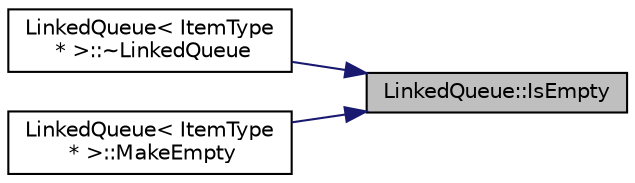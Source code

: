 digraph "LinkedQueue::IsEmpty"
{
 // LATEX_PDF_SIZE
  edge [fontname="Helvetica",fontsize="10",labelfontname="Helvetica",labelfontsize="10"];
  node [fontname="Helvetica",fontsize="10",shape=record];
  rankdir="RL";
  Node60 [label="LinkedQueue::IsEmpty",height=0.2,width=0.4,color="black", fillcolor="grey75", style="filled", fontcolor="black",tooltip="Check capacity of Queue is empty."];
  Node60 -> Node61 [dir="back",color="midnightblue",fontsize="10",style="solid",fontname="Helvetica"];
  Node61 [label="LinkedQueue\< ItemType\l * \>::~LinkedQueue",height=0.2,width=0.4,color="black", fillcolor="white", style="filled",URL="$class_linked_queue.html#ad84250d452864b16e000f4d1ee6295f6",tooltip=" "];
  Node60 -> Node62 [dir="back",color="midnightblue",fontsize="10",style="solid",fontname="Helvetica"];
  Node62 [label="LinkedQueue\< ItemType\l * \>::MakeEmpty",height=0.2,width=0.4,color="black", fillcolor="white", style="filled",URL="$class_linked_queue.html#abf762fefab4f156c4c7178b85aa82131",tooltip="Make Queue empty."];
}

